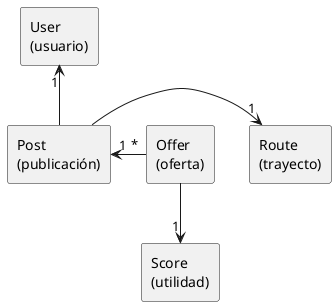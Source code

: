 @startuml

' Definición de entidades
rectangle "User\n(usuario)" as User
rectangle "Route\n(trayecto)" as Route
rectangle "Post\n(publicación)" as Post
rectangle "Offer\n(oferta)" as Offer
rectangle "Score\n(utilidad)" as Score

' Relaciones y cardinalidades
Post -up-> "1" User
Post -right-> "1" Route
Offer "*" -left-> "1" Post
Offer --> "1" Score

@enduml
